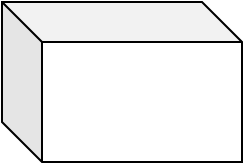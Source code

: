 <mxfile version="12.2.4"><diagram id="iJla6DuM8ZbFe4jTQpXG"><mxGraphModel dx="390" dy="809" grid="1" gridSize="10" guides="1" tooltips="1" connect="1" arrows="1" fold="1" page="1" pageScale="1" pageWidth="827" pageHeight="1169" math="0" shadow="0"><root><mxCell id="0"/><mxCell id="1" parent="0"/><mxCell id="3" value="" style="shape=cube;whiteSpace=wrap;html=1;boundedLbl=1;backgroundOutline=1;darkOpacity=0.05;darkOpacity2=0.1;size=20;" vertex="1" parent="1"><mxGeometry x="160" y="210" width="120" height="80" as="geometry"/></mxCell></root></mxGraphModel></diagram></mxfile>